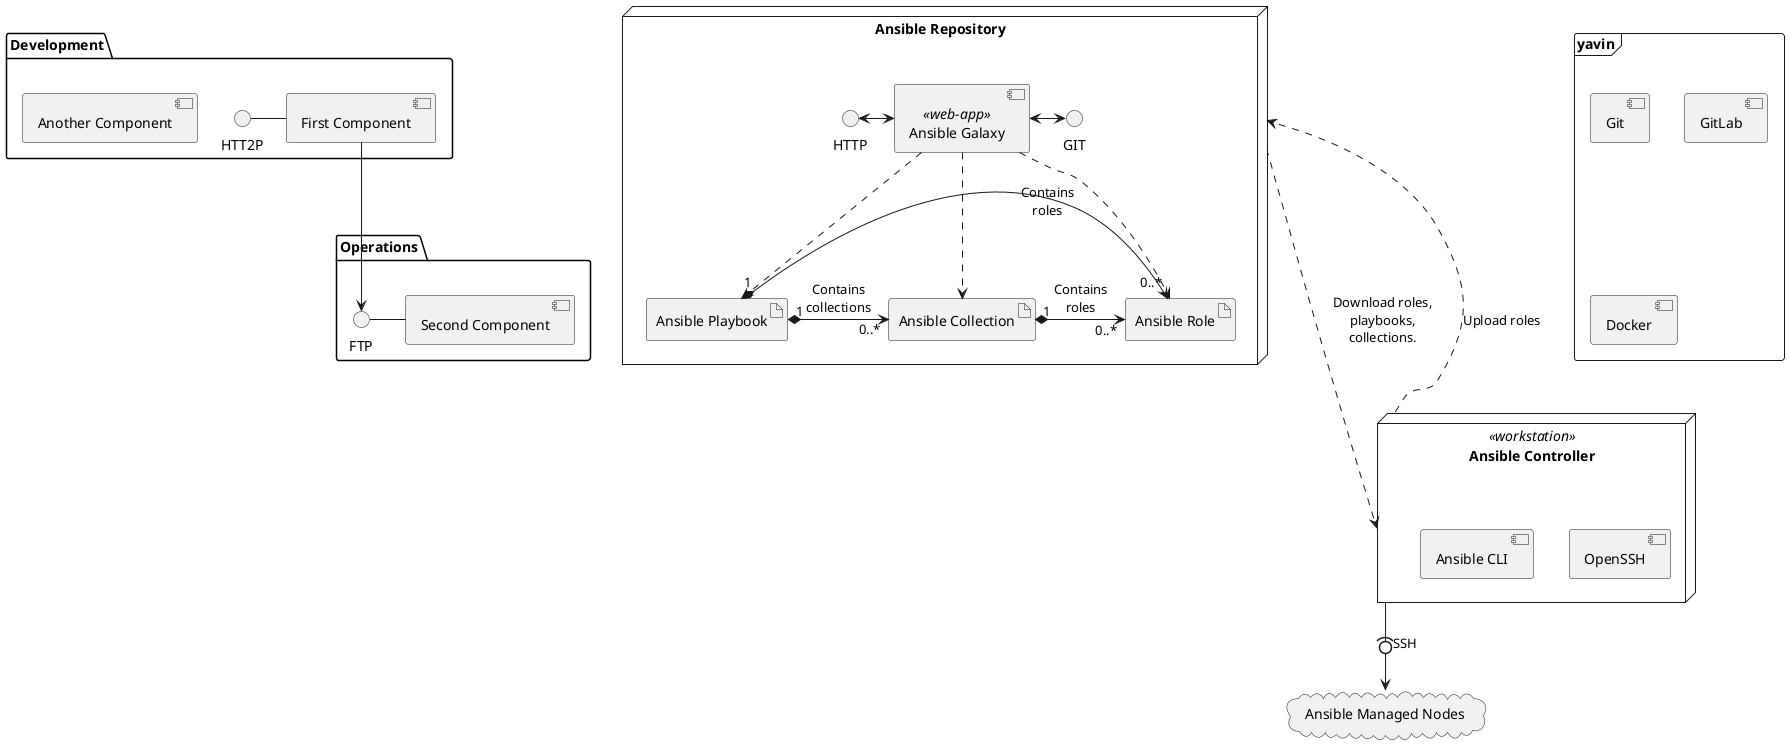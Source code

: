 @startuml

package "Development" {
HTT2P - [First Component]
[Another Component]
}

package "Operations" {
FTP - [Second Component]

[First Component] --> FTP
}


node "Ansible Repository" as as {
component "Ansible Galaxy" <<web-app>> as ag
artifact "Ansible Role" as ar
artifact "Ansible Collection" as ac
artifact "Ansible Playbook" as ap
ag <-l-> HTTP
ag <-r-> GIT
ag .d.> ar
ag ..> ac
ag ..> ap
ac "1" *-> "0..*" ar: Contains\nroles
ap "1" *-> "0..*" ar: Contains\nroles
ap "1" *-> "0..*" ac: Contains\ncollections
}

node "Ansible Controller" <<workstation>> as am {
component "OpenSSH" as oa
component "Ansible CLI" as ab
}

cloud "Ansible Managed Nodes" as amn {

}

as ...> am: Download roles,\nplaybooks,\ncollections.
as <... am: Upload roles

am -(0-> amn: SSH

frame "yavin" as yavin {

component "Git"
component "Git"
component "GitLab"
component "Docker"
}

@enduml